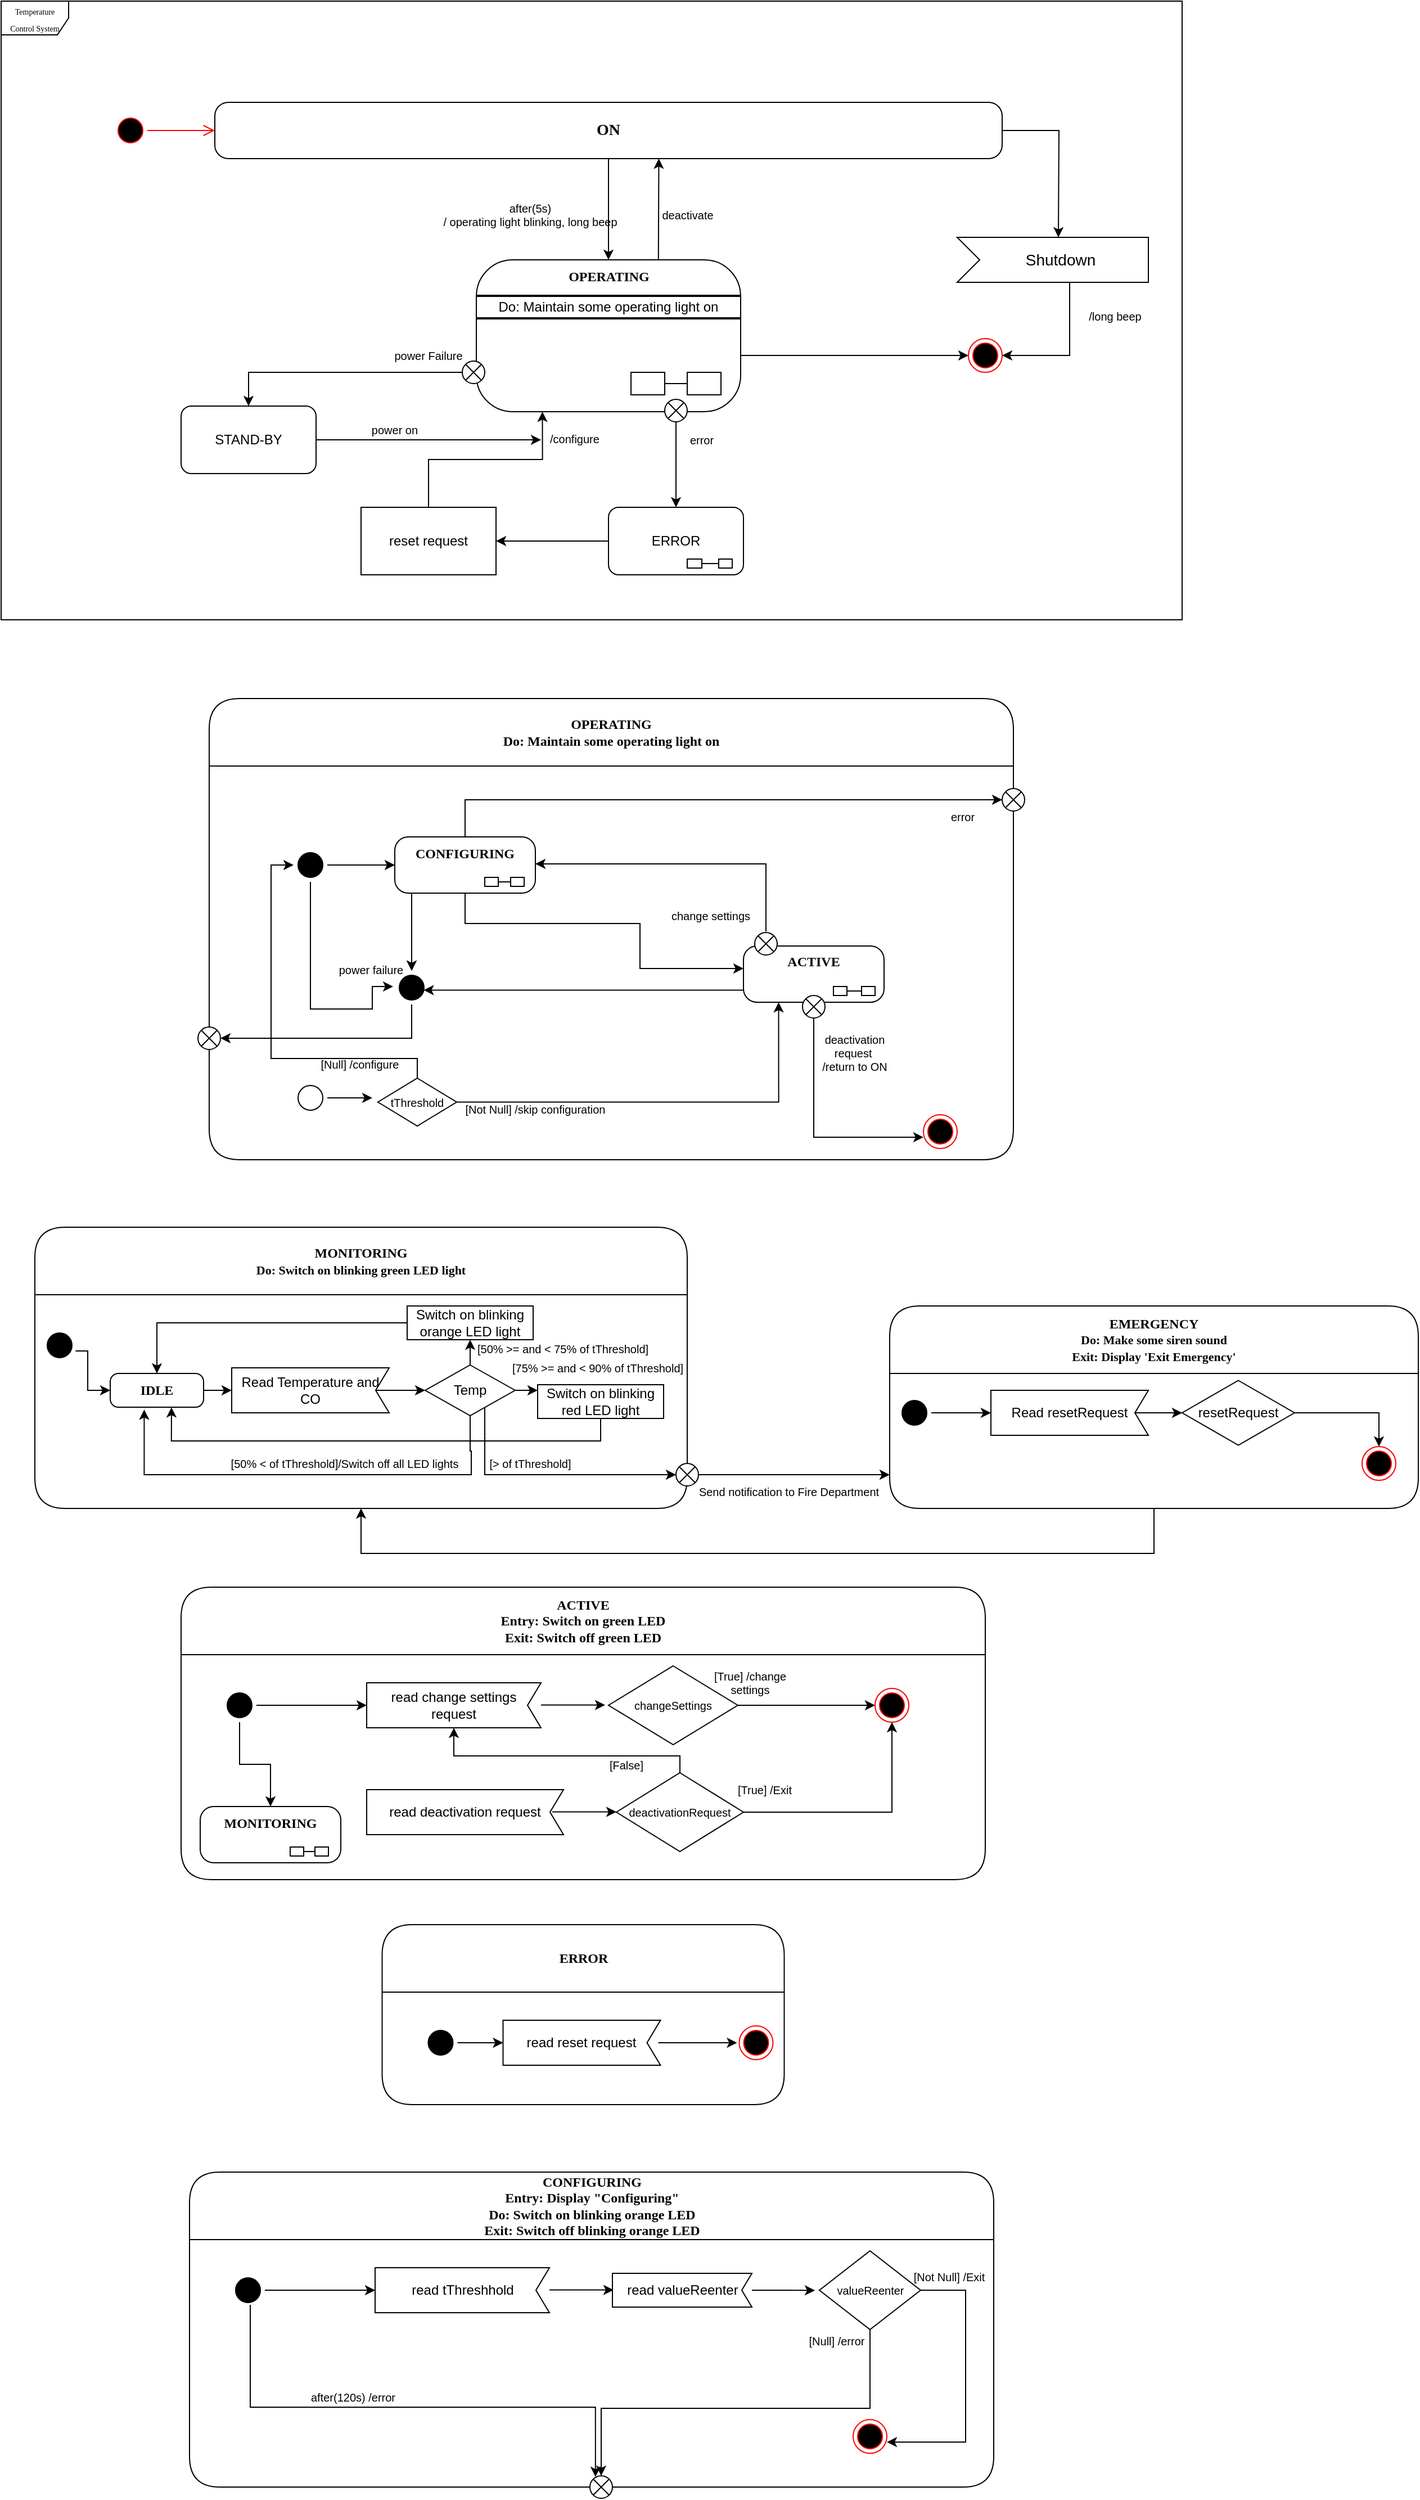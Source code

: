 <mxfile version="22.1.5" type="github">
  <diagram name="Page-1" id="58cdce13-f638-feb5-8d6f-7d28b1aa9fa0">
    <mxGraphModel dx="830" dy="447" grid="1" gridSize="10" guides="1" tooltips="1" connect="1" arrows="1" fold="1" page="1" pageScale="1" pageWidth="1100" pageHeight="850" background="none" math="0" shadow="0">
      <root>
        <mxCell id="0" />
        <mxCell id="1" parent="0" />
        <mxCell id="2a3bc250acf0617d-7" value="OPERATING&lt;br&gt;Do: Maintain some operating light on" style="swimlane;whiteSpace=wrap;html=1;rounded=1;shadow=0;comic=0;labelBackgroundColor=none;strokeWidth=1;fontFamily=Verdana;fontSize=12;align=center;startSize=60;movable=1;resizable=1;rotatable=1;deletable=1;editable=1;locked=0;connectable=1;" parent="1" vertex="1">
          <mxGeometry x="235" y="650" width="715" height="410" as="geometry" />
        </mxCell>
        <mxCell id="24f968d109e7d6b4-3" value="" style="ellipse;html=1;shape=endState;fillColor=#000000;strokeColor=#ff0000;rounded=1;shadow=0;comic=0;labelBackgroundColor=none;fontFamily=Verdana;fontSize=12;fontColor=#000000;align=center;" parent="2a3bc250acf0617d-7" vertex="1">
          <mxGeometry x="635" y="370" width="30" height="30" as="geometry" />
        </mxCell>
        <mxCell id="eEUmyQ6LWfkimTGJbPlA-133" style="edgeStyle=orthogonalEdgeStyle;rounded=0;orthogonalLoop=1;jettySize=auto;html=1;" parent="2a3bc250acf0617d-7" source="2a3bc250acf0617d-3" target="eEUmyQ6LWfkimTGJbPlA-125" edge="1">
          <mxGeometry relative="1" as="geometry" />
        </mxCell>
        <mxCell id="eEUmyQ6LWfkimTGJbPlA-137" style="edgeStyle=orthogonalEdgeStyle;rounded=0;orthogonalLoop=1;jettySize=auto;html=1;entryX=0.75;entryY=1;entryDx=0;entryDy=0;" parent="2a3bc250acf0617d-7" source="2a3bc250acf0617d-3" target="eEUmyQ6LWfkimTGJbPlA-121" edge="1">
          <mxGeometry relative="1" as="geometry">
            <Array as="points">
              <mxPoint x="90" y="276" />
              <mxPoint x="145" y="276" />
              <mxPoint x="145" y="256" />
            </Array>
          </mxGeometry>
        </mxCell>
        <mxCell id="2a3bc250acf0617d-3" value="" style="ellipse;html=1;shape=startState;fillColor=#000000;strokeColor=#000000;rounded=1;shadow=0;comic=0;labelBackgroundColor=none;fontFamily=Verdana;fontSize=12;fontColor=#000000;align=center;direction=south;" parent="2a3bc250acf0617d-7" vertex="1">
          <mxGeometry x="75" y="133" width="30" height="30" as="geometry" />
        </mxCell>
        <mxCell id="eEUmyQ6LWfkimTGJbPlA-141" style="edgeStyle=orthogonalEdgeStyle;rounded=0;orthogonalLoop=1;jettySize=auto;html=1;" parent="2a3bc250acf0617d-7" source="eEUmyQ6LWfkimTGJbPlA-82" edge="1">
          <mxGeometry relative="1" as="geometry">
            <mxPoint x="145" y="355" as="targetPoint" />
          </mxGeometry>
        </mxCell>
        <mxCell id="eEUmyQ6LWfkimTGJbPlA-82" value="" style="ellipse;html=1;shape=startState;fillColor=none;strokeColor=#000000;rounded=1;shadow=0;comic=0;labelBackgroundColor=none;fontFamily=Verdana;fontSize=12;fontColor=#000000;align=center;direction=south;" parent="2a3bc250acf0617d-7" vertex="1">
          <mxGeometry x="75" y="340" width="30" height="30" as="geometry" />
        </mxCell>
        <mxCell id="eEUmyQ6LWfkimTGJbPlA-132" style="edgeStyle=orthogonalEdgeStyle;rounded=0;orthogonalLoop=1;jettySize=auto;html=1;" parent="2a3bc250acf0617d-7" source="eEUmyQ6LWfkimTGJbPlA-83" target="eEUmyQ6LWfkimTGJbPlA-125" edge="1">
          <mxGeometry relative="1" as="geometry">
            <Array as="points">
              <mxPoint x="180" y="180" />
              <mxPoint x="180" y="180" />
            </Array>
          </mxGeometry>
        </mxCell>
        <mxCell id="eEUmyQ6LWfkimTGJbPlA-83" value="&lt;span style=&quot;font-size: 14px;&quot;&gt;&lt;b style=&quot;font-size: 12px;&quot;&gt;CONFIGURING&lt;/b&gt;&lt;/span&gt;" style="rounded=1;whiteSpace=wrap;html=1;arcSize=24;shadow=0;comic=0;labelBackgroundColor=none;fontFamily=Verdana;fontSize=12;align=center;verticalAlign=top;horizontal=1;points=[[0,0,0,0,0],[0,0.25,0,0,0],[0,0.5,0,0,0],[0,0.75,0,0,0],[0,1,0,0,0],[0.25,0,0,0,0],[0.25,1,0,0,0],[0.5,0,0,0,0],[0.5,1,0,0,0],[0.75,0,0,0,0],[0.75,1,0,0,0],[1,0,0,0,0],[1,0.25,0,0,0],[1,0.5,0,0,0],[1,0.75,0,0,0],[1,1,0,0,0]];" parent="2a3bc250acf0617d-7" vertex="1">
          <mxGeometry x="165" y="123" width="125" height="50" as="geometry" />
        </mxCell>
        <mxCell id="eEUmyQ6LWfkimTGJbPlA-86" style="edgeStyle=orthogonalEdgeStyle;rounded=0;orthogonalLoop=1;jettySize=auto;html=1;endArrow=none;endFill=0;" parent="2a3bc250acf0617d-7" source="eEUmyQ6LWfkimTGJbPlA-84" target="eEUmyQ6LWfkimTGJbPlA-85" edge="1">
          <mxGeometry relative="1" as="geometry" />
        </mxCell>
        <mxCell id="eEUmyQ6LWfkimTGJbPlA-84" value="" style="rounded=0;whiteSpace=wrap;html=1;" parent="2a3bc250acf0617d-7" vertex="1">
          <mxGeometry x="245" y="159" width="12" height="8" as="geometry" />
        </mxCell>
        <mxCell id="eEUmyQ6LWfkimTGJbPlA-85" value="" style="rounded=0;whiteSpace=wrap;html=1;" parent="2a3bc250acf0617d-7" vertex="1">
          <mxGeometry x="268" y="159" width="12" height="8" as="geometry" />
        </mxCell>
        <mxCell id="eEUmyQ6LWfkimTGJbPlA-92" value="error" style="text;html=1;strokeColor=none;fillColor=none;align=center;verticalAlign=middle;whiteSpace=wrap;rounded=0;fontSize=10;" parent="2a3bc250acf0617d-7" vertex="1">
          <mxGeometry x="635" y="90" width="70" height="30" as="geometry" />
        </mxCell>
        <mxCell id="eEUmyQ6LWfkimTGJbPlA-93" style="edgeStyle=orthogonalEdgeStyle;rounded=0;orthogonalLoop=1;jettySize=auto;html=1;entryX=0;entryY=0.5;entryDx=0;entryDy=0;entryPerimeter=0;" parent="2a3bc250acf0617d-7" source="2a3bc250acf0617d-3" target="eEUmyQ6LWfkimTGJbPlA-83" edge="1">
          <mxGeometry relative="1" as="geometry" />
        </mxCell>
        <mxCell id="eEUmyQ6LWfkimTGJbPlA-97" value="&lt;b&gt;ACTIVE&lt;/b&gt;" style="rounded=1;whiteSpace=wrap;html=1;arcSize=24;shadow=0;comic=0;labelBackgroundColor=none;fontFamily=Verdana;fontSize=12;align=center;verticalAlign=top;horizontal=1;points=[[0,0,0,0,0],[0,0.25,0,0,0],[0,0.5,0,0,0],[0,0.75,0,0,0],[0,1,0,0,0],[0.25,0,0,0,0],[0.25,1,0,0,0],[0.5,0,0,0,0],[0.5,1,0,0,0],[0.75,0,0,0,0],[0.75,1,0,0,0],[1,0,0,0,0],[1,0.25,0,0,0],[1,0.5,0,0,0],[1,0.75,0,0,0],[1,1,0,0,0]];" parent="2a3bc250acf0617d-7" vertex="1">
          <mxGeometry x="475" y="220" width="125" height="50" as="geometry" />
        </mxCell>
        <mxCell id="eEUmyQ6LWfkimTGJbPlA-102" style="edgeStyle=orthogonalEdgeStyle;rounded=0;orthogonalLoop=1;jettySize=auto;html=1;entryX=0;entryY=0.5;entryDx=0;entryDy=0;endArrow=none;endFill=0;" parent="2a3bc250acf0617d-7" source="eEUmyQ6LWfkimTGJbPlA-99" target="eEUmyQ6LWfkimTGJbPlA-100" edge="1">
          <mxGeometry relative="1" as="geometry" />
        </mxCell>
        <mxCell id="eEUmyQ6LWfkimTGJbPlA-99" value="" style="rounded=0;whiteSpace=wrap;html=1;" parent="2a3bc250acf0617d-7" vertex="1">
          <mxGeometry x="555" y="256" width="12" height="8" as="geometry" />
        </mxCell>
        <mxCell id="eEUmyQ6LWfkimTGJbPlA-100" value="" style="rounded=0;whiteSpace=wrap;html=1;" parent="2a3bc250acf0617d-7" vertex="1">
          <mxGeometry x="580" y="256" width="12" height="8" as="geometry" />
        </mxCell>
        <mxCell id="eEUmyQ6LWfkimTGJbPlA-107" value="" style="shape=sumEllipse;perimeter=ellipsePerimeter;html=1;backgroundOutline=1;" parent="2a3bc250acf0617d-7" vertex="1">
          <mxGeometry x="485" y="208" width="20" height="20" as="geometry" />
        </mxCell>
        <mxCell id="eEUmyQ6LWfkimTGJbPlA-111" style="edgeStyle=orthogonalEdgeStyle;rounded=0;orthogonalLoop=1;jettySize=auto;html=1;entryX=1;entryY=0.5;entryDx=0;entryDy=0;entryPerimeter=0;" parent="2a3bc250acf0617d-7" edge="1">
          <mxGeometry relative="1" as="geometry">
            <mxPoint x="495" y="207" as="sourcePoint" />
            <mxPoint x="290" y="147" as="targetPoint" />
            <Array as="points">
              <mxPoint x="495" y="147" />
            </Array>
          </mxGeometry>
        </mxCell>
        <mxCell id="eEUmyQ6LWfkimTGJbPlA-112" value="change settings" style="text;html=1;strokeColor=none;fillColor=none;align=center;verticalAlign=middle;whiteSpace=wrap;rounded=0;fontSize=10;" parent="2a3bc250acf0617d-7" vertex="1">
          <mxGeometry x="407" y="178" width="78" height="30" as="geometry" />
        </mxCell>
        <mxCell id="eEUmyQ6LWfkimTGJbPlA-113" value="" style="shape=sumEllipse;perimeter=ellipsePerimeter;html=1;backgroundOutline=1;" parent="2a3bc250acf0617d-7" vertex="1">
          <mxGeometry x="527.5" y="264" width="20" height="20" as="geometry" />
        </mxCell>
        <mxCell id="eEUmyQ6LWfkimTGJbPlA-116" style="edgeStyle=orthogonalEdgeStyle;rounded=0;orthogonalLoop=1;jettySize=auto;html=1;entryX=-0.001;entryY=0.667;entryDx=0;entryDy=0;entryPerimeter=0;" parent="2a3bc250acf0617d-7" source="eEUmyQ6LWfkimTGJbPlA-113" target="24f968d109e7d6b4-3" edge="1">
          <mxGeometry relative="1" as="geometry">
            <Array as="points">
              <mxPoint x="537" y="390" />
            </Array>
          </mxGeometry>
        </mxCell>
        <mxCell id="eEUmyQ6LWfkimTGJbPlA-117" value="deactivation request&amp;nbsp;&lt;br&gt;/return to ON" style="text;html=1;strokeColor=none;fillColor=none;align=center;verticalAlign=middle;whiteSpace=wrap;rounded=0;fontSize=10;" parent="2a3bc250acf0617d-7" vertex="1">
          <mxGeometry x="535" y="300" width="78" height="30" as="geometry" />
        </mxCell>
        <mxCell id="eEUmyQ6LWfkimTGJbPlA-87" value="" style="shape=sumEllipse;perimeter=ellipsePerimeter;html=1;backgroundOutline=1;" parent="2a3bc250acf0617d-7" vertex="1">
          <mxGeometry x="705" y="80" width="20" height="20" as="geometry" />
        </mxCell>
        <mxCell id="eEUmyQ6LWfkimTGJbPlA-105" style="edgeStyle=orthogonalEdgeStyle;rounded=0;orthogonalLoop=1;jettySize=auto;html=1;entryX=0;entryY=0.5;entryDx=0;entryDy=0;" parent="2a3bc250acf0617d-7" source="eEUmyQ6LWfkimTGJbPlA-83" target="eEUmyQ6LWfkimTGJbPlA-87" edge="1">
          <mxGeometry relative="1" as="geometry">
            <Array as="points">
              <mxPoint x="228" y="90" />
            </Array>
          </mxGeometry>
        </mxCell>
        <mxCell id="eEUmyQ6LWfkimTGJbPlA-121" value="power failure" style="text;html=1;strokeColor=none;fillColor=none;align=center;verticalAlign=middle;whiteSpace=wrap;rounded=0;fontSize=10;" parent="2a3bc250acf0617d-7" vertex="1">
          <mxGeometry x="105" y="226" width="78" height="30" as="geometry" />
        </mxCell>
        <mxCell id="eEUmyQ6LWfkimTGJbPlA-125" value="" style="ellipse;html=1;shape=startState;fillColor=#000000;strokeColor=#000000;rounded=1;shadow=0;comic=0;labelBackgroundColor=none;fontFamily=Verdana;fontSize=12;fontColor=#000000;align=center;direction=south;" parent="2a3bc250acf0617d-7" vertex="1">
          <mxGeometry x="165" y="242" width="30" height="30" as="geometry" />
        </mxCell>
        <mxCell id="eEUmyQ6LWfkimTGJbPlA-130" style="edgeStyle=orthogonalEdgeStyle;rounded=0;orthogonalLoop=1;jettySize=auto;html=1;entryX=0;entryY=0.4;entryDx=0;entryDy=0;entryPerimeter=0;" parent="2a3bc250acf0617d-7" source="eEUmyQ6LWfkimTGJbPlA-83" target="eEUmyQ6LWfkimTGJbPlA-97" edge="1">
          <mxGeometry relative="1" as="geometry">
            <Array as="points">
              <mxPoint x="228" y="200" />
              <mxPoint x="383" y="200" />
              <mxPoint x="383" y="240" />
            </Array>
          </mxGeometry>
        </mxCell>
        <mxCell id="eEUmyQ6LWfkimTGJbPlA-131" style="edgeStyle=orthogonalEdgeStyle;rounded=0;orthogonalLoop=1;jettySize=auto;html=1;entryX=0.574;entryY=0.144;entryDx=0;entryDy=0;entryPerimeter=0;" parent="2a3bc250acf0617d-7" source="eEUmyQ6LWfkimTGJbPlA-97" target="eEUmyQ6LWfkimTGJbPlA-125" edge="1">
          <mxGeometry relative="1" as="geometry">
            <Array as="points">
              <mxPoint x="221" y="260" />
            </Array>
          </mxGeometry>
        </mxCell>
        <mxCell id="eEUmyQ6LWfkimTGJbPlA-142" style="edgeStyle=orthogonalEdgeStyle;rounded=0;orthogonalLoop=1;jettySize=auto;html=1;entryX=0.5;entryY=1;entryDx=0;entryDy=0;" parent="2a3bc250acf0617d-7" source="eEUmyQ6LWfkimTGJbPlA-139" target="2a3bc250acf0617d-3" edge="1">
          <mxGeometry relative="1" as="geometry">
            <Array as="points">
              <mxPoint x="185" y="320" />
              <mxPoint x="55" y="320" />
              <mxPoint x="55" y="148" />
            </Array>
          </mxGeometry>
        </mxCell>
        <mxCell id="eEUmyQ6LWfkimTGJbPlA-139" value="tThreshold" style="rhombus;whiteSpace=wrap;html=1;fontSize=10;" parent="2a3bc250acf0617d-7" vertex="1">
          <mxGeometry x="150" y="337.5" width="70" height="42.5" as="geometry" />
        </mxCell>
        <mxCell id="eEUmyQ6LWfkimTGJbPlA-143" value="[Null] /configure" style="text;html=1;strokeColor=none;fillColor=none;align=center;verticalAlign=middle;whiteSpace=wrap;rounded=0;fontSize=10;" parent="2a3bc250acf0617d-7" vertex="1">
          <mxGeometry x="95" y="310" width="78" height="30" as="geometry" />
        </mxCell>
        <mxCell id="eEUmyQ6LWfkimTGJbPlA-144" value="[Not Null] /skip configuration" style="text;html=1;strokeColor=none;fillColor=none;align=center;verticalAlign=middle;whiteSpace=wrap;rounded=0;fontSize=10;" parent="2a3bc250acf0617d-7" vertex="1">
          <mxGeometry x="220" y="350" width="140" height="30" as="geometry" />
        </mxCell>
        <mxCell id="eEUmyQ6LWfkimTGJbPlA-145" style="edgeStyle=orthogonalEdgeStyle;rounded=0;orthogonalLoop=1;jettySize=auto;html=1;entryX=0.25;entryY=1;entryDx=0;entryDy=0;entryPerimeter=0;" parent="2a3bc250acf0617d-7" source="eEUmyQ6LWfkimTGJbPlA-139" target="eEUmyQ6LWfkimTGJbPlA-97" edge="1">
          <mxGeometry relative="1" as="geometry" />
        </mxCell>
        <mxCell id="2a3bc250acf0617d-8" value="&lt;font style=&quot;font-size: 7px;&quot;&gt;Temperature Control System&lt;/font&gt;" style="shape=umlFrame;whiteSpace=wrap;html=1;rounded=1;shadow=0;comic=0;labelBackgroundColor=none;strokeWidth=1;fontFamily=Verdana;fontSize=12;align=center;movable=0;resizable=0;rotatable=0;deletable=0;editable=0;locked=1;connectable=0;" parent="1" vertex="1">
          <mxGeometry x="50" y="30" width="1050" height="550" as="geometry" />
        </mxCell>
        <mxCell id="382b91b5511bd0f7-1" value="" style="ellipse;html=1;shape=startState;fillColor=#000000;strokeColor=#ff0000;rounded=1;shadow=0;comic=0;labelBackgroundColor=none;fontFamily=Verdana;fontSize=12;fontColor=#000000;align=center;direction=south;" parent="1" vertex="1">
          <mxGeometry x="150" y="130" width="30" height="30" as="geometry" />
        </mxCell>
        <mxCell id="VR2rc1K4qVtfYDRYd_YB-3" style="edgeStyle=orthogonalEdgeStyle;rounded=0;orthogonalLoop=1;jettySize=auto;html=1;" parent="1" source="382b91b5511bd0f7-6" target="VR2rc1K4qVtfYDRYd_YB-1" edge="1">
          <mxGeometry relative="1" as="geometry" />
        </mxCell>
        <mxCell id="VR2rc1K4qVtfYDRYd_YB-30" style="edgeStyle=orthogonalEdgeStyle;rounded=0;orthogonalLoop=1;jettySize=auto;html=1;" parent="1" source="382b91b5511bd0f7-6" edge="1">
          <mxGeometry relative="1" as="geometry">
            <mxPoint x="990" y="240.0" as="targetPoint" />
          </mxGeometry>
        </mxCell>
        <mxCell id="382b91b5511bd0f7-6" value="&lt;font style=&quot;font-size: 14px;&quot;&gt;&lt;b&gt;ON&lt;/b&gt;&lt;/font&gt;" style="rounded=1;whiteSpace=wrap;html=1;arcSize=24;shadow=0;comic=0;labelBackgroundColor=none;fontFamily=Verdana;fontSize=12;align=center;" parent="1" vertex="1">
          <mxGeometry x="240" y="120" width="700" height="50" as="geometry" />
        </mxCell>
        <mxCell id="2a3bc250acf0617d-9" style="edgeStyle=orthogonalEdgeStyle;html=1;labelBackgroundColor=none;endArrow=open;endSize=8;strokeColor=#ff0000;fontFamily=Verdana;fontSize=12;align=left;" parent="1" source="382b91b5511bd0f7-1" target="382b91b5511bd0f7-6" edge="1">
          <mxGeometry relative="1" as="geometry" />
        </mxCell>
        <mxCell id="VR2rc1K4qVtfYDRYd_YB-27" style="edgeStyle=orthogonalEdgeStyle;rounded=0;orthogonalLoop=1;jettySize=auto;html=1;exitX=0.689;exitY=0.011;exitDx=0;exitDy=0;exitPerimeter=0;" parent="1" source="VR2rc1K4qVtfYDRYd_YB-1" edge="1">
          <mxGeometry relative="1" as="geometry">
            <mxPoint x="634.74" y="170.0" as="targetPoint" />
            <mxPoint x="637" y="256.49" as="sourcePoint" />
            <Array as="points">
              <mxPoint x="634" y="257" />
            </Array>
          </mxGeometry>
        </mxCell>
        <mxCell id="VR2rc1K4qVtfYDRYd_YB-32" style="edgeStyle=orthogonalEdgeStyle;rounded=0;orthogonalLoop=1;jettySize=auto;html=1;" parent="1" source="VR2rc1K4qVtfYDRYd_YB-1" target="VR2rc1K4qVtfYDRYd_YB-31" edge="1">
          <mxGeometry relative="1" as="geometry">
            <Array as="points">
              <mxPoint x="770" y="345" />
              <mxPoint x="770" y="345" />
            </Array>
          </mxGeometry>
        </mxCell>
        <mxCell id="VR2rc1K4qVtfYDRYd_YB-1" value="&lt;span style=&quot;font-size: 14px;&quot;&gt;&lt;b style=&quot;font-size: 12px;&quot;&gt;OPERATING&lt;/b&gt;&lt;/span&gt;" style="rounded=1;whiteSpace=wrap;html=1;arcSize=24;shadow=0;comic=0;labelBackgroundColor=none;fontFamily=Verdana;fontSize=12;align=center;verticalAlign=top;horizontal=1;points=[[0,0,0,0,0],[0,0.25,0,0,0],[0,0.5,0,0,0],[0,0.75,0,0,0],[0,1,0,0,0],[0.25,0,0,0,0],[0.25,1,0,0,0],[0.5,0,0,0,0],[0.5,1,0,0,0],[0.75,0,0,0,0],[0.75,1,0,0,0],[1,0,0,0,0],[1,0.25,0,0,0],[1,0.5,0,0,0],[1,0.75,0,0,0],[1,1,0,0,0]];" parent="1" vertex="1">
          <mxGeometry x="472.5" y="260" width="235" height="135" as="geometry" />
        </mxCell>
        <mxCell id="VR2rc1K4qVtfYDRYd_YB-6" style="edgeStyle=orthogonalEdgeStyle;rounded=0;orthogonalLoop=1;jettySize=auto;html=1;endArrow=none;endFill=0;" parent="1" source="VR2rc1K4qVtfYDRYd_YB-4" target="VR2rc1K4qVtfYDRYd_YB-5" edge="1">
          <mxGeometry relative="1" as="geometry" />
        </mxCell>
        <mxCell id="VR2rc1K4qVtfYDRYd_YB-4" value="" style="rounded=0;whiteSpace=wrap;html=1;" parent="1" vertex="1">
          <mxGeometry x="610" y="360" width="30" height="20" as="geometry" />
        </mxCell>
        <mxCell id="VR2rc1K4qVtfYDRYd_YB-5" value="" style="rounded=0;whiteSpace=wrap;html=1;" parent="1" vertex="1">
          <mxGeometry x="660" y="360" width="30" height="20" as="geometry" />
        </mxCell>
        <mxCell id="VR2rc1K4qVtfYDRYd_YB-23" value="after(5s)&lt;br style=&quot;font-size: 10px;&quot;&gt;/ operating light blinking, long beep" style="text;strokeColor=none;fillColor=none;html=1;fontSize=10;fontStyle=0;verticalAlign=middle;align=center;" parent="1" vertex="1">
          <mxGeometry x="470" y="200" width="100" height="40" as="geometry" />
        </mxCell>
        <mxCell id="VR2rc1K4qVtfYDRYd_YB-28" value="deactivate" style="text;strokeColor=none;fillColor=none;html=1;fontSize=10;fontStyle=0;verticalAlign=middle;align=center;" parent="1" vertex="1">
          <mxGeometry x="610" y="200" width="100" height="40" as="geometry" />
        </mxCell>
        <mxCell id="VR2rc1K4qVtfYDRYd_YB-29" value="Shutdown" style="html=1;shape=mxgraph.infographic.ribbonSimple;notch1=20;notch2=0;align=center;verticalAlign=middle;fontSize=14;fontStyle=0;fillColor=#FFFFFF;flipH=0;spacingRight=0;spacingLeft=14;whiteSpace=wrap;" parent="1" vertex="1">
          <mxGeometry x="900" y="240" width="170" height="40" as="geometry" />
        </mxCell>
        <mxCell id="VR2rc1K4qVtfYDRYd_YB-34" style="edgeStyle=orthogonalEdgeStyle;rounded=0;orthogonalLoop=1;jettySize=auto;html=1;" parent="1" target="VR2rc1K4qVtfYDRYd_YB-31" edge="1">
          <mxGeometry relative="1" as="geometry">
            <mxPoint x="1000" y="280" as="sourcePoint" />
            <Array as="points">
              <mxPoint x="1000" y="345" />
            </Array>
          </mxGeometry>
        </mxCell>
        <mxCell id="VR2rc1K4qVtfYDRYd_YB-31" value="" style="ellipse;html=1;shape=endState;fillColor=#000000;strokeColor=#ff0000;rounded=1;shadow=0;comic=0;labelBackgroundColor=none;fontFamily=Verdana;fontSize=12;fontColor=#000000;align=center;" parent="1" vertex="1">
          <mxGeometry x="910" y="330" width="30" height="30" as="geometry" />
        </mxCell>
        <mxCell id="VR2rc1K4qVtfYDRYd_YB-35" value="/long beep" style="text;strokeColor=none;fillColor=none;html=1;fontSize=10;fontStyle=0;verticalAlign=middle;align=center;" parent="1" vertex="1">
          <mxGeometry x="990" y="290" width="100" height="40" as="geometry" />
        </mxCell>
        <mxCell id="y5DKiDd3DmNpI3LNr2l2-5" style="edgeStyle=orthogonalEdgeStyle;rounded=0;orthogonalLoop=1;jettySize=auto;html=1;entryX=0.5;entryY=0;entryDx=0;entryDy=0;" parent="1" source="y5DKiDd3DmNpI3LNr2l2-1" target="y5DKiDd3DmNpI3LNr2l2-2" edge="1">
          <mxGeometry relative="1" as="geometry">
            <mxPoint x="330" y="410" as="targetPoint" />
          </mxGeometry>
        </mxCell>
        <mxCell id="y5DKiDd3DmNpI3LNr2l2-1" value="" style="shape=sumEllipse;perimeter=ellipsePerimeter;html=1;backgroundOutline=1;" parent="1" vertex="1">
          <mxGeometry x="460" y="350" width="20" height="20" as="geometry" />
        </mxCell>
        <mxCell id="eEUmyQ6LWfkimTGJbPlA-2" style="edgeStyle=orthogonalEdgeStyle;rounded=0;orthogonalLoop=1;jettySize=auto;html=1;" parent="1" source="y5DKiDd3DmNpI3LNr2l2-2" edge="1">
          <mxGeometry relative="1" as="geometry">
            <mxPoint x="530" y="420" as="targetPoint" />
          </mxGeometry>
        </mxCell>
        <mxCell id="y5DKiDd3DmNpI3LNr2l2-2" value="STAND-BY" style="rounded=1;whiteSpace=wrap;html=1;" parent="1" vertex="1">
          <mxGeometry x="210" y="390" width="120" height="60" as="geometry" />
        </mxCell>
        <mxCell id="y5DKiDd3DmNpI3LNr2l2-10" value="" style="line;strokeWidth=2;html=1;" parent="1" vertex="1">
          <mxGeometry x="473" y="287" width="235" height="10" as="geometry" />
        </mxCell>
        <mxCell id="y5DKiDd3DmNpI3LNr2l2-12" value="" style="line;strokeWidth=2;html=1;" parent="1" vertex="1">
          <mxGeometry x="473" y="307" width="235" height="10" as="geometry" />
        </mxCell>
        <mxCell id="y5DKiDd3DmNpI3LNr2l2-14" value="Do: Maintain some operating light on" style="text;html=1;strokeColor=none;fillColor=none;align=center;verticalAlign=middle;whiteSpace=wrap;rounded=0;" parent="1" vertex="1">
          <mxGeometry x="490" y="287" width="200" height="30" as="geometry" />
        </mxCell>
        <mxCell id="y5DKiDd3DmNpI3LNr2l2-25" style="edgeStyle=orthogonalEdgeStyle;rounded=0;orthogonalLoop=1;jettySize=auto;html=1;" parent="1" source="y5DKiDd3DmNpI3LNr2l2-15" target="y5DKiDd3DmNpI3LNr2l2-16" edge="1">
          <mxGeometry relative="1" as="geometry" />
        </mxCell>
        <mxCell id="y5DKiDd3DmNpI3LNr2l2-15" value="" style="shape=sumEllipse;perimeter=ellipsePerimeter;html=1;backgroundOutline=1;" parent="1" vertex="1">
          <mxGeometry x="640" y="384" width="20" height="20" as="geometry" />
        </mxCell>
        <mxCell id="y5DKiDd3DmNpI3LNr2l2-29" value="" style="edgeStyle=orthogonalEdgeStyle;rounded=0;orthogonalLoop=1;jettySize=auto;html=1;" parent="1" source="y5DKiDd3DmNpI3LNr2l2-16" target="y5DKiDd3DmNpI3LNr2l2-28" edge="1">
          <mxGeometry relative="1" as="geometry" />
        </mxCell>
        <mxCell id="y5DKiDd3DmNpI3LNr2l2-16" value="ERROR" style="rounded=1;whiteSpace=wrap;html=1;" parent="1" vertex="1">
          <mxGeometry x="590" y="480" width="120" height="60" as="geometry" />
        </mxCell>
        <mxCell id="y5DKiDd3DmNpI3LNr2l2-23" style="edgeStyle=orthogonalEdgeStyle;rounded=0;orthogonalLoop=1;jettySize=auto;html=1;entryX=0;entryY=0.5;entryDx=0;entryDy=0;endArrow=none;endFill=0;" parent="1" source="y5DKiDd3DmNpI3LNr2l2-21" target="y5DKiDd3DmNpI3LNr2l2-22" edge="1">
          <mxGeometry relative="1" as="geometry" />
        </mxCell>
        <mxCell id="y5DKiDd3DmNpI3LNr2l2-21" value="" style="rounded=0;whiteSpace=wrap;html=1;" parent="1" vertex="1">
          <mxGeometry x="660" y="526" width="13" height="8" as="geometry" />
        </mxCell>
        <mxCell id="y5DKiDd3DmNpI3LNr2l2-22" value="" style="rounded=0;whiteSpace=wrap;html=1;" parent="1" vertex="1">
          <mxGeometry x="688" y="526" width="12" height="8" as="geometry" />
        </mxCell>
        <mxCell id="y5DKiDd3DmNpI3LNr2l2-28" value="reset request" style="rounded=0;whiteSpace=wrap;html=1;" parent="1" vertex="1">
          <mxGeometry x="370" y="480" width="120" height="60" as="geometry" />
        </mxCell>
        <mxCell id="y5DKiDd3DmNpI3LNr2l2-30" style="edgeStyle=orthogonalEdgeStyle;rounded=0;orthogonalLoop=1;jettySize=auto;html=1;entryX=0.25;entryY=1;entryDx=0;entryDy=0;entryPerimeter=0;" parent="1" source="y5DKiDd3DmNpI3LNr2l2-28" target="VR2rc1K4qVtfYDRYd_YB-1" edge="1">
          <mxGeometry relative="1" as="geometry" />
        </mxCell>
        <mxCell id="y5DKiDd3DmNpI3LNr2l2-32" value="/configure" style="text;html=1;strokeColor=none;fillColor=none;align=center;verticalAlign=middle;whiteSpace=wrap;rounded=0;fontSize=10;" parent="1" vertex="1">
          <mxGeometry x="530" y="404" width="60" height="30" as="geometry" />
        </mxCell>
        <mxCell id="y5DKiDd3DmNpI3LNr2l2-33" value="power Failure" style="text;html=1;strokeColor=none;fillColor=none;align=center;verticalAlign=middle;whiteSpace=wrap;rounded=0;fontSize=10;" parent="1" vertex="1">
          <mxGeometry x="395" y="330" width="70" height="30" as="geometry" />
        </mxCell>
        <mxCell id="y5DKiDd3DmNpI3LNr2l2-34" value="error" style="text;html=1;strokeColor=none;fillColor=none;align=center;verticalAlign=middle;whiteSpace=wrap;rounded=0;fontSize=10;" parent="1" vertex="1">
          <mxGeometry x="637.5" y="405" width="70" height="30" as="geometry" />
        </mxCell>
        <mxCell id="eEUmyQ6LWfkimTGJbPlA-3" value="power on" style="text;html=1;strokeColor=none;fillColor=none;align=center;verticalAlign=middle;whiteSpace=wrap;rounded=0;fontSize=10;" parent="1" vertex="1">
          <mxGeometry x="370" y="396" width="60" height="30" as="geometry" />
        </mxCell>
        <mxCell id="eEUmyQ6LWfkimTGJbPlA-118" value="" style="shape=sumEllipse;perimeter=ellipsePerimeter;html=1;backgroundOutline=1;" parent="1" vertex="1">
          <mxGeometry x="225" y="942" width="20" height="20" as="geometry" />
        </mxCell>
        <mxCell id="eEUmyQ6LWfkimTGJbPlA-138" style="edgeStyle=orthogonalEdgeStyle;rounded=0;orthogonalLoop=1;jettySize=auto;html=1;entryX=1;entryY=0.5;entryDx=0;entryDy=0;" parent="1" edge="1">
          <mxGeometry relative="1" as="geometry">
            <mxPoint x="415" y="922" as="sourcePoint" />
            <mxPoint x="245" y="952" as="targetPoint" />
            <Array as="points">
              <mxPoint x="415" y="952" />
            </Array>
          </mxGeometry>
        </mxCell>
        <mxCell id="r_I8Kk-TSU1uzwz-ybgN-36" value="ACTIVE&lt;br&gt;Entry: Switch on green LED&lt;br&gt;Exit: Switch off green LED" style="swimlane;whiteSpace=wrap;html=1;rounded=1;shadow=0;comic=0;labelBackgroundColor=none;strokeWidth=1;fontFamily=Verdana;fontSize=12;align=center;startSize=60;movable=1;resizable=1;rotatable=1;deletable=1;editable=1;locked=0;connectable=1;" parent="1" vertex="1">
          <mxGeometry x="210" y="1440" width="715" height="260" as="geometry">
            <mxRectangle x="193" y="1630" width="220" height="60" as="alternateBounds" />
          </mxGeometry>
        </mxCell>
        <mxCell id="r_I8Kk-TSU1uzwz-ybgN-37" value="" style="ellipse;html=1;shape=startState;fillColor=#000000;strokeColor=#000000;rounded=1;shadow=0;comic=0;labelBackgroundColor=none;fontFamily=Verdana;fontSize=12;fontColor=#000000;align=center;direction=south;" parent="r_I8Kk-TSU1uzwz-ybgN-36" vertex="1">
          <mxGeometry x="37" y="90" width="30" height="30" as="geometry" />
        </mxCell>
        <mxCell id="r_I8Kk-TSU1uzwz-ybgN-39" style="edgeStyle=orthogonalEdgeStyle;rounded=0;orthogonalLoop=1;jettySize=auto;html=1;entryX=0;entryY=0.5;entryDx=0;entryDy=0;entryPerimeter=0;" parent="r_I8Kk-TSU1uzwz-ybgN-36" source="r_I8Kk-TSU1uzwz-ybgN-37" edge="1">
          <mxGeometry relative="1" as="geometry">
            <Array as="points">
              <mxPoint x="165" y="105" />
            </Array>
            <mxPoint x="165" y="105" as="targetPoint" />
          </mxGeometry>
        </mxCell>
        <mxCell id="r_I8Kk-TSU1uzwz-ybgN-51" style="edgeStyle=orthogonalEdgeStyle;rounded=0;orthogonalLoop=1;jettySize=auto;html=1;entryX=0;entryY=0.5;entryDx=0;entryDy=0;" parent="r_I8Kk-TSU1uzwz-ybgN-36" edge="1">
          <mxGeometry relative="1" as="geometry">
            <mxPoint x="320" y="104.76" as="sourcePoint" />
            <mxPoint x="377" y="104.76" as="targetPoint" />
          </mxGeometry>
        </mxCell>
        <mxCell id="r_I8Kk-TSU1uzwz-ybgN-41" value="read change settings request" style="shape=mxgraph.sysml.accEvent;flipH=1;whiteSpace=wrap;align=center;html=1;" parent="r_I8Kk-TSU1uzwz-ybgN-36" vertex="1">
          <mxGeometry x="165" y="85" width="155" height="40" as="geometry" />
        </mxCell>
        <mxCell id="r_I8Kk-TSU1uzwz-ybgN-44" value="&lt;span style=&quot;font-size: 14px;&quot;&gt;&lt;b style=&quot;font-size: 12px;&quot;&gt;MONITORING&lt;/b&gt;&lt;/span&gt;" style="rounded=1;whiteSpace=wrap;html=1;arcSize=24;shadow=0;comic=0;labelBackgroundColor=none;fontFamily=Verdana;fontSize=12;align=center;verticalAlign=top;horizontal=1;points=[[0,0,0,0,0],[0,0.25,0,0,0],[0,0.5,0,0,0],[0,0.75,0,0,0],[0,1,0,0,0],[0.25,0,0,0,0],[0.25,1,0,0,0],[0.5,0,0,0,0],[0.5,1,0,0,0],[0.75,0,0,0,0],[0.75,1,0,0,0],[1,0,0,0,0],[1,0.25,0,0,0],[1,0.5,0,0,0],[1,0.75,0,0,0],[1,1,0,0,0]];" parent="r_I8Kk-TSU1uzwz-ybgN-36" vertex="1">
          <mxGeometry x="17" y="195" width="125" height="50" as="geometry" />
        </mxCell>
        <mxCell id="r_I8Kk-TSU1uzwz-ybgN-45" style="edgeStyle=orthogonalEdgeStyle;rounded=0;orthogonalLoop=1;jettySize=auto;html=1;entryX=0.5;entryY=0;entryDx=0;entryDy=0;entryPerimeter=0;" parent="r_I8Kk-TSU1uzwz-ybgN-36" source="r_I8Kk-TSU1uzwz-ybgN-37" target="r_I8Kk-TSU1uzwz-ybgN-44" edge="1">
          <mxGeometry relative="1" as="geometry" />
        </mxCell>
        <mxCell id="r_I8Kk-TSU1uzwz-ybgN-49" style="edgeStyle=orthogonalEdgeStyle;rounded=0;orthogonalLoop=1;jettySize=auto;html=1;entryX=0;entryY=0.5;entryDx=0;entryDy=0;endArrow=none;endFill=0;" parent="r_I8Kk-TSU1uzwz-ybgN-36" source="r_I8Kk-TSU1uzwz-ybgN-46" target="r_I8Kk-TSU1uzwz-ybgN-48" edge="1">
          <mxGeometry relative="1" as="geometry" />
        </mxCell>
        <mxCell id="r_I8Kk-TSU1uzwz-ybgN-46" value="" style="rounded=0;whiteSpace=wrap;html=1;" parent="r_I8Kk-TSU1uzwz-ybgN-36" vertex="1">
          <mxGeometry x="97" y="231" width="12" height="8" as="geometry" />
        </mxCell>
        <mxCell id="r_I8Kk-TSU1uzwz-ybgN-48" value="" style="rounded=0;whiteSpace=wrap;html=1;" parent="r_I8Kk-TSU1uzwz-ybgN-36" vertex="1">
          <mxGeometry x="119" y="231" width="12" height="8" as="geometry" />
        </mxCell>
        <mxCell id="r_I8Kk-TSU1uzwz-ybgN-53" style="edgeStyle=orthogonalEdgeStyle;rounded=0;orthogonalLoop=1;jettySize=auto;html=1;entryX=0;entryY=0.5;entryDx=0;entryDy=0;" parent="r_I8Kk-TSU1uzwz-ybgN-36" source="r_I8Kk-TSU1uzwz-ybgN-50" target="r_I8Kk-TSU1uzwz-ybgN-52" edge="1">
          <mxGeometry relative="1" as="geometry" />
        </mxCell>
        <mxCell id="r_I8Kk-TSU1uzwz-ybgN-50" value="changeSettings" style="rhombus;whiteSpace=wrap;html=1;fontSize=10;" parent="r_I8Kk-TSU1uzwz-ybgN-36" vertex="1">
          <mxGeometry x="380" y="70" width="115" height="70" as="geometry" />
        </mxCell>
        <mxCell id="r_I8Kk-TSU1uzwz-ybgN-52" value="" style="ellipse;html=1;shape=endState;fillColor=#000000;strokeColor=#ff0000;rounded=1;shadow=0;comic=0;labelBackgroundColor=none;fontFamily=Verdana;fontSize=12;fontColor=#000000;align=center;" parent="r_I8Kk-TSU1uzwz-ybgN-36" vertex="1">
          <mxGeometry x="617" y="90" width="30" height="30" as="geometry" />
        </mxCell>
        <mxCell id="r_I8Kk-TSU1uzwz-ybgN-54" value="[True] /change settings" style="text;html=1;strokeColor=none;fillColor=none;align=center;verticalAlign=middle;whiteSpace=wrap;rounded=0;fontSize=10;" parent="r_I8Kk-TSU1uzwz-ybgN-36" vertex="1">
          <mxGeometry x="467" y="70" width="78" height="30" as="geometry" />
        </mxCell>
        <mxCell id="r_I8Kk-TSU1uzwz-ybgN-59" style="edgeStyle=orthogonalEdgeStyle;rounded=0;orthogonalLoop=1;jettySize=auto;html=1;entryX=0;entryY=0.5;entryDx=0;entryDy=0;" parent="r_I8Kk-TSU1uzwz-ybgN-36" edge="1">
          <mxGeometry relative="1" as="geometry">
            <mxPoint x="330" y="199.76" as="sourcePoint" />
            <mxPoint x="387" y="199.76" as="targetPoint" />
          </mxGeometry>
        </mxCell>
        <mxCell id="r_I8Kk-TSU1uzwz-ybgN-55" value="read deactivation request" style="shape=mxgraph.sysml.accEvent;flipH=1;whiteSpace=wrap;align=center;html=1;" parent="r_I8Kk-TSU1uzwz-ybgN-36" vertex="1">
          <mxGeometry x="165" y="180" width="175" height="40" as="geometry" />
        </mxCell>
        <mxCell id="r_I8Kk-TSU1uzwz-ybgN-57" style="edgeStyle=orthogonalEdgeStyle;rounded=0;orthogonalLoop=1;jettySize=auto;html=1;entryX=0.5;entryY=1;entryDx=0;entryDy=0;" parent="r_I8Kk-TSU1uzwz-ybgN-36" source="r_I8Kk-TSU1uzwz-ybgN-56" target="r_I8Kk-TSU1uzwz-ybgN-52" edge="1">
          <mxGeometry relative="1" as="geometry" />
        </mxCell>
        <mxCell id="r_I8Kk-TSU1uzwz-ybgN-56" value="deactivationRequest" style="rhombus;whiteSpace=wrap;html=1;fontSize=10;" parent="r_I8Kk-TSU1uzwz-ybgN-36" vertex="1">
          <mxGeometry x="387" y="165" width="113" height="70" as="geometry" />
        </mxCell>
        <mxCell id="r_I8Kk-TSU1uzwz-ybgN-58" value="[True] /Exit" style="text;html=1;strokeColor=none;fillColor=none;align=center;verticalAlign=middle;whiteSpace=wrap;rounded=0;fontSize=10;" parent="r_I8Kk-TSU1uzwz-ybgN-36" vertex="1">
          <mxGeometry x="480" y="165" width="78" height="30" as="geometry" />
        </mxCell>
        <mxCell id="r_I8Kk-TSU1uzwz-ybgN-61" style="edgeStyle=orthogonalEdgeStyle;rounded=0;orthogonalLoop=1;jettySize=auto;html=1;entryX=0.5;entryY=1;entryDx=0;entryDy=0;entryPerimeter=0;" parent="r_I8Kk-TSU1uzwz-ybgN-36" source="r_I8Kk-TSU1uzwz-ybgN-56" target="r_I8Kk-TSU1uzwz-ybgN-41" edge="1">
          <mxGeometry relative="1" as="geometry">
            <Array as="points">
              <mxPoint x="443" y="150" />
              <mxPoint x="243" y="150" />
            </Array>
          </mxGeometry>
        </mxCell>
        <mxCell id="r_I8Kk-TSU1uzwz-ybgN-63" value="[False]" style="text;html=1;strokeColor=none;fillColor=none;align=center;verticalAlign=middle;whiteSpace=wrap;rounded=0;fontSize=10;" parent="r_I8Kk-TSU1uzwz-ybgN-36" vertex="1">
          <mxGeometry x="357" y="143" width="78" height="30" as="geometry" />
        </mxCell>
        <mxCell id="r_I8Kk-TSU1uzwz-ybgN-85" value="MONITORING&lt;br&gt;&lt;font style=&quot;font-size: 11px;&quot;&gt;Do: Switch on blinking green LED light&lt;/font&gt;" style="swimlane;whiteSpace=wrap;html=1;rounded=1;shadow=0;comic=0;labelBackgroundColor=none;strokeWidth=1;fontFamily=Verdana;fontSize=12;align=center;startSize=60;movable=1;resizable=1;rotatable=1;deletable=1;editable=1;locked=0;connectable=1;" parent="1" vertex="1">
          <mxGeometry x="80" y="1120" width="580" height="250" as="geometry" />
        </mxCell>
        <mxCell id="r_I8Kk-TSU1uzwz-ybgN-86" value="" style="ellipse;html=1;shape=startState;fillColor=#000000;strokeColor=#000000;rounded=1;shadow=0;comic=0;labelBackgroundColor=none;fontFamily=Verdana;fontSize=12;fontColor=#000000;align=center;direction=south;" parent="r_I8Kk-TSU1uzwz-ybgN-85" vertex="1">
          <mxGeometry x="7" y="90" width="30" height="30" as="geometry" />
        </mxCell>
        <mxCell id="r_I8Kk-TSU1uzwz-ybgN-87" value="&lt;span style=&quot;font-size: 14px;&quot;&gt;&lt;b style=&quot;font-size: 12px;&quot;&gt;IDLE&lt;/b&gt;&lt;/span&gt;" style="rounded=1;whiteSpace=wrap;html=1;arcSize=24;shadow=0;comic=0;labelBackgroundColor=none;fontFamily=Verdana;fontSize=12;align=center;verticalAlign=top;horizontal=1;points=[[0,0,0,0,0],[0,0.25,0,0,0],[0,0.5,0,0,0],[0,0.75,0,0,0],[0,1,0,0,0],[0.25,0,0,0,0],[0.25,1,0,0,0],[0.5,0,0,0,0],[0.5,1,0,0,0],[0.75,0,0,0,0],[0.75,1,0,0,0],[1,0,0,0,0],[1,0.25,0,0,0],[1,0.5,0,0,0],[1,0.75,0,0,0],[1,1,0,0,0]];" parent="r_I8Kk-TSU1uzwz-ybgN-85" vertex="1">
          <mxGeometry x="67" y="130" width="83" height="30" as="geometry" />
        </mxCell>
        <mxCell id="r_I8Kk-TSU1uzwz-ybgN-88" style="edgeStyle=orthogonalEdgeStyle;rounded=0;orthogonalLoop=1;jettySize=auto;html=1;entryX=0;entryY=0.5;entryDx=0;entryDy=0;entryPerimeter=0;" parent="r_I8Kk-TSU1uzwz-ybgN-85" source="r_I8Kk-TSU1uzwz-ybgN-86" target="r_I8Kk-TSU1uzwz-ybgN-87" edge="1">
          <mxGeometry relative="1" as="geometry">
            <Array as="points">
              <mxPoint x="47" y="110" />
              <mxPoint x="47" y="145" />
            </Array>
          </mxGeometry>
        </mxCell>
        <mxCell id="D-UPbUcemmaTL7cMyESf-5" style="edgeStyle=orthogonalEdgeStyle;rounded=0;orthogonalLoop=1;jettySize=auto;html=1;entryX=0;entryY=0.5;entryDx=0;entryDy=0;exitX=0;exitY=0.5;exitDx=12;exitDy=0;exitPerimeter=0;" parent="r_I8Kk-TSU1uzwz-ybgN-85" source="D-UPbUcemmaTL7cMyESf-1" target="D-UPbUcemmaTL7cMyESf-3" edge="1">
          <mxGeometry relative="1" as="geometry" />
        </mxCell>
        <mxCell id="D-UPbUcemmaTL7cMyESf-1" value="Read Temperature and CO" style="shape=mxgraph.sysml.accEvent;flipH=1;whiteSpace=wrap;align=center;html=1;" parent="r_I8Kk-TSU1uzwz-ybgN-85" vertex="1">
          <mxGeometry x="175" y="125" width="140" height="40" as="geometry" />
        </mxCell>
        <mxCell id="D-UPbUcemmaTL7cMyESf-2" style="edgeStyle=orthogonalEdgeStyle;rounded=0;orthogonalLoop=1;jettySize=auto;html=1;entryX=1;entryY=0.5;entryDx=0;entryDy=0;entryPerimeter=0;" parent="r_I8Kk-TSU1uzwz-ybgN-85" source="r_I8Kk-TSU1uzwz-ybgN-87" target="D-UPbUcemmaTL7cMyESf-1" edge="1">
          <mxGeometry relative="1" as="geometry" />
        </mxCell>
        <mxCell id="D-UPbUcemmaTL7cMyESf-8" style="edgeStyle=orthogonalEdgeStyle;rounded=0;orthogonalLoop=1;jettySize=auto;html=1;entryX=0.5;entryY=1;entryDx=0;entryDy=0;" parent="r_I8Kk-TSU1uzwz-ybgN-85" source="D-UPbUcemmaTL7cMyESf-3" target="D-UPbUcemmaTL7cMyESf-7" edge="1">
          <mxGeometry relative="1" as="geometry" />
        </mxCell>
        <mxCell id="D-UPbUcemmaTL7cMyESf-10" style="edgeStyle=orthogonalEdgeStyle;rounded=0;orthogonalLoop=1;jettySize=auto;html=1;" parent="r_I8Kk-TSU1uzwz-ybgN-85" source="D-UPbUcemmaTL7cMyESf-3" edge="1">
          <mxGeometry relative="1" as="geometry">
            <mxPoint x="447" y="145" as="targetPoint" />
          </mxGeometry>
        </mxCell>
        <mxCell id="D-UPbUcemmaTL7cMyESf-17" style="edgeStyle=orthogonalEdgeStyle;rounded=0;orthogonalLoop=1;jettySize=auto;html=1;entryX=0.364;entryY=1.072;entryDx=0;entryDy=0;entryPerimeter=0;" parent="r_I8Kk-TSU1uzwz-ybgN-85" source="D-UPbUcemmaTL7cMyESf-3" target="r_I8Kk-TSU1uzwz-ybgN-87" edge="1">
          <mxGeometry relative="1" as="geometry">
            <mxPoint x="90" y="230" as="targetPoint" />
            <Array as="points">
              <mxPoint x="387" y="199" />
              <mxPoint x="388" y="199" />
              <mxPoint x="388" y="220" />
              <mxPoint x="97" y="220" />
            </Array>
          </mxGeometry>
        </mxCell>
        <mxCell id="D-UPbUcemmaTL7cMyESf-3" value="Temp" style="rhombus;whiteSpace=wrap;html=1;" parent="r_I8Kk-TSU1uzwz-ybgN-85" vertex="1">
          <mxGeometry x="347" y="122.5" width="80" height="45" as="geometry" />
        </mxCell>
        <mxCell id="D-UPbUcemmaTL7cMyESf-9" style="edgeStyle=orthogonalEdgeStyle;rounded=0;orthogonalLoop=1;jettySize=auto;html=1;entryX=0.5;entryY=0;entryDx=0;entryDy=0;entryPerimeter=0;" parent="r_I8Kk-TSU1uzwz-ybgN-85" source="D-UPbUcemmaTL7cMyESf-7" target="r_I8Kk-TSU1uzwz-ybgN-87" edge="1">
          <mxGeometry relative="1" as="geometry">
            <mxPoint x="117" y="95" as="targetPoint" />
          </mxGeometry>
        </mxCell>
        <mxCell id="D-UPbUcemmaTL7cMyESf-7" value="Switch on blinking orange LED light" style="rounded=0;whiteSpace=wrap;html=1;" parent="r_I8Kk-TSU1uzwz-ybgN-85" vertex="1">
          <mxGeometry x="331" y="70" width="112" height="30" as="geometry" />
        </mxCell>
        <mxCell id="D-UPbUcemmaTL7cMyESf-12" style="edgeStyle=orthogonalEdgeStyle;rounded=0;orthogonalLoop=1;jettySize=auto;html=1;entryX=0.656;entryY=1.003;entryDx=0;entryDy=0;entryPerimeter=0;" parent="r_I8Kk-TSU1uzwz-ybgN-85" source="D-UPbUcemmaTL7cMyESf-11" target="r_I8Kk-TSU1uzwz-ybgN-87" edge="1">
          <mxGeometry relative="1" as="geometry">
            <mxPoint x="117" y="190" as="targetPoint" />
            <Array as="points">
              <mxPoint x="503" y="190" />
              <mxPoint x="121" y="190" />
            </Array>
          </mxGeometry>
        </mxCell>
        <mxCell id="D-UPbUcemmaTL7cMyESf-11" value="Switch on blinking red LED light" style="rounded=0;whiteSpace=wrap;html=1;" parent="r_I8Kk-TSU1uzwz-ybgN-85" vertex="1">
          <mxGeometry x="447" y="140" width="112" height="30" as="geometry" />
        </mxCell>
        <mxCell id="D-UPbUcemmaTL7cMyESf-22" style="edgeStyle=orthogonalEdgeStyle;rounded=0;orthogonalLoop=1;jettySize=auto;html=1;" parent="r_I8Kk-TSU1uzwz-ybgN-85" source="D-UPbUcemmaTL7cMyESf-15" edge="1">
          <mxGeometry relative="1" as="geometry">
            <mxPoint x="760" y="220" as="targetPoint" />
          </mxGeometry>
        </mxCell>
        <mxCell id="D-UPbUcemmaTL7cMyESf-15" value="" style="shape=sumEllipse;perimeter=ellipsePerimeter;html=1;backgroundOutline=1;" parent="r_I8Kk-TSU1uzwz-ybgN-85" vertex="1">
          <mxGeometry x="570" y="210" width="20" height="20" as="geometry" />
        </mxCell>
        <mxCell id="D-UPbUcemmaTL7cMyESf-14" style="edgeStyle=orthogonalEdgeStyle;rounded=0;orthogonalLoop=1;jettySize=auto;html=1;" parent="r_I8Kk-TSU1uzwz-ybgN-85" source="D-UPbUcemmaTL7cMyESf-3" edge="1">
          <mxGeometry relative="1" as="geometry">
            <mxPoint x="570" y="220" as="targetPoint" />
            <Array as="points">
              <mxPoint x="400" y="220" />
            </Array>
          </mxGeometry>
        </mxCell>
        <mxCell id="D-UPbUcemmaTL7cMyESf-18" value="&lt;font style=&quot;font-size: 10px;&quot;&gt;[50% &amp;gt;= and &amp;lt; 75% of tThreshold]&lt;/font&gt;" style="text;html=1;align=center;verticalAlign=middle;resizable=0;points=[];autosize=1;strokeColor=none;fillColor=none;" parent="r_I8Kk-TSU1uzwz-ybgN-85" vertex="1">
          <mxGeometry x="379" y="92.5" width="180" height="30" as="geometry" />
        </mxCell>
        <mxCell id="D-UPbUcemmaTL7cMyESf-19" value="&lt;font style=&quot;font-size: 10px;&quot;&gt;[75% &amp;gt;= and &amp;lt; 90% of tThreshold]&lt;/font&gt;" style="text;html=1;align=center;verticalAlign=middle;resizable=0;points=[];autosize=1;strokeColor=none;fillColor=none;" parent="r_I8Kk-TSU1uzwz-ybgN-85" vertex="1">
          <mxGeometry x="410" y="110" width="180" height="30" as="geometry" />
        </mxCell>
        <mxCell id="D-UPbUcemmaTL7cMyESf-20" value="&lt;font style=&quot;font-size: 10px;&quot;&gt;[&amp;gt; of tThreshold]&lt;/font&gt;" style="text;html=1;align=center;verticalAlign=middle;resizable=0;points=[];autosize=1;strokeColor=none;fillColor=none;" parent="r_I8Kk-TSU1uzwz-ybgN-85" vertex="1">
          <mxGeometry x="390" y="195" width="100" height="30" as="geometry" />
        </mxCell>
        <mxCell id="D-UPbUcemmaTL7cMyESf-21" value="&lt;font style=&quot;font-size: 10px;&quot;&gt;[50% &amp;lt; of tThreshold]/Switch off all LED lights&lt;/font&gt;" style="text;html=1;align=center;verticalAlign=middle;resizable=0;points=[];autosize=1;strokeColor=none;fillColor=none;" parent="r_I8Kk-TSU1uzwz-ybgN-85" vertex="1">
          <mxGeometry x="160" y="195" width="230" height="30" as="geometry" />
        </mxCell>
        <mxCell id="r_I8Kk-TSU1uzwz-ybgN-90" value="ERROR" style="swimlane;whiteSpace=wrap;html=1;rounded=1;shadow=0;comic=0;labelBackgroundColor=none;strokeWidth=1;fontFamily=Verdana;fontSize=12;align=center;startSize=60;movable=1;resizable=1;rotatable=1;deletable=1;editable=1;locked=0;connectable=1;" parent="1" vertex="1">
          <mxGeometry x="388.75" y="1740" width="357.5" height="160" as="geometry" />
        </mxCell>
        <mxCell id="r_I8Kk-TSU1uzwz-ybgN-96" value="" style="edgeStyle=orthogonalEdgeStyle;rounded=0;orthogonalLoop=1;jettySize=auto;html=1;" parent="r_I8Kk-TSU1uzwz-ybgN-90" source="r_I8Kk-TSU1uzwz-ybgN-91" target="r_I8Kk-TSU1uzwz-ybgN-95" edge="1">
          <mxGeometry relative="1" as="geometry" />
        </mxCell>
        <mxCell id="r_I8Kk-TSU1uzwz-ybgN-91" value="" style="ellipse;html=1;shape=startState;fillColor=#000000;strokeColor=#000000;rounded=1;shadow=0;comic=0;labelBackgroundColor=none;fontFamily=Verdana;fontSize=12;fontColor=#000000;align=center;direction=south;" parent="r_I8Kk-TSU1uzwz-ybgN-90" vertex="1">
          <mxGeometry x="37" y="90" width="30" height="30" as="geometry" />
        </mxCell>
        <mxCell id="r_I8Kk-TSU1uzwz-ybgN-103" style="edgeStyle=orthogonalEdgeStyle;rounded=0;orthogonalLoop=1;jettySize=auto;html=1;entryX=0;entryY=0.5;entryDx=0;entryDy=0;" parent="r_I8Kk-TSU1uzwz-ybgN-90" edge="1">
          <mxGeometry relative="1" as="geometry">
            <mxPoint x="245.5" y="105" as="sourcePoint" />
            <mxPoint x="315.5" y="105" as="targetPoint" />
          </mxGeometry>
        </mxCell>
        <mxCell id="r_I8Kk-TSU1uzwz-ybgN-95" value="read reset request" style="shape=mxgraph.sysml.accEvent;flipH=1;whiteSpace=wrap;align=center;html=1;" parent="r_I8Kk-TSU1uzwz-ybgN-90" vertex="1">
          <mxGeometry x="107.5" y="85" width="140" height="40" as="geometry" />
        </mxCell>
        <mxCell id="r_I8Kk-TSU1uzwz-ybgN-102" value="" style="ellipse;html=1;shape=endState;fillColor=#000000;strokeColor=#ff0000;rounded=1;shadow=0;comic=0;labelBackgroundColor=none;fontFamily=Verdana;fontSize=12;fontColor=#000000;align=center;" parent="r_I8Kk-TSU1uzwz-ybgN-90" vertex="1">
          <mxGeometry x="317.5" y="90" width="30" height="30" as="geometry" />
        </mxCell>
        <mxCell id="-XClrdeQRwoPwu8GjmAL-79" value="&lt;font style=&quot;font-size: 10px;&quot;&gt;Send notification to Fire Department&lt;/font&gt;" style="text;html=1;align=center;verticalAlign=middle;resizable=0;points=[];autosize=1;strokeColor=none;fillColor=none;fontSize=12;fontFamily=Helvetica;fontColor=default;" parent="1" vertex="1">
          <mxGeometry x="660" y="1340" width="180" height="30" as="geometry" />
        </mxCell>
        <mxCell id="r_I8Kk-TSU1uzwz-ybgN-104" value="CONFIGURING&lt;br&gt;Entry: Display &quot;Configuring&quot;&lt;br&gt;Do: Switch on blinking orange LED&lt;br&gt;Exit: Switch off blinking orange LED" style="swimlane;whiteSpace=wrap;html=1;rounded=1;shadow=0;comic=0;labelBackgroundColor=none;strokeWidth=1;fontFamily=Verdana;fontSize=12;align=center;startSize=60;movable=1;resizable=1;rotatable=1;deletable=1;editable=1;locked=0;connectable=1;" parent="1" vertex="1">
          <mxGeometry x="217.5" y="1960" width="715" height="280" as="geometry">
            <mxRectangle x="193" y="1630" width="220" height="60" as="alternateBounds" />
          </mxGeometry>
        </mxCell>
        <mxCell id="r_I8Kk-TSU1uzwz-ybgN-137" style="edgeStyle=orthogonalEdgeStyle;rounded=0;orthogonalLoop=1;jettySize=auto;html=1;entryX=0;entryY=0;entryDx=0;entryDy=0;" parent="r_I8Kk-TSU1uzwz-ybgN-104" edge="1">
          <mxGeometry relative="1" as="geometry">
            <mxPoint x="54" y="118" as="sourcePoint" />
            <mxPoint x="360.929" y="270.929" as="targetPoint" />
            <Array as="points">
              <mxPoint x="54" y="209" />
              <mxPoint x="361" y="209" />
            </Array>
          </mxGeometry>
        </mxCell>
        <mxCell id="r_I8Kk-TSU1uzwz-ybgN-105" value="" style="ellipse;html=1;shape=startState;fillColor=#000000;strokeColor=#000000;rounded=1;shadow=0;comic=0;labelBackgroundColor=none;fontFamily=Verdana;fontSize=12;fontColor=#000000;align=center;direction=south;" parent="r_I8Kk-TSU1uzwz-ybgN-104" vertex="1">
          <mxGeometry x="37" y="90" width="30" height="30" as="geometry" />
        </mxCell>
        <mxCell id="r_I8Kk-TSU1uzwz-ybgN-106" style="edgeStyle=orthogonalEdgeStyle;rounded=0;orthogonalLoop=1;jettySize=auto;html=1;entryX=0;entryY=0.5;entryDx=0;entryDy=0;entryPerimeter=0;" parent="r_I8Kk-TSU1uzwz-ybgN-104" source="r_I8Kk-TSU1uzwz-ybgN-105" edge="1">
          <mxGeometry relative="1" as="geometry">
            <Array as="points">
              <mxPoint x="165" y="105" />
            </Array>
            <mxPoint x="165" y="105" as="targetPoint" />
          </mxGeometry>
        </mxCell>
        <mxCell id="r_I8Kk-TSU1uzwz-ybgN-107" style="edgeStyle=orthogonalEdgeStyle;rounded=0;orthogonalLoop=1;jettySize=auto;html=1;entryX=0;entryY=0.5;entryDx=0;entryDy=0;" parent="r_I8Kk-TSU1uzwz-ybgN-104" edge="1">
          <mxGeometry relative="1" as="geometry">
            <mxPoint x="320" y="104.76" as="sourcePoint" />
            <mxPoint x="377" y="104.76" as="targetPoint" />
          </mxGeometry>
        </mxCell>
        <mxCell id="r_I8Kk-TSU1uzwz-ybgN-108" value="read tThreshhold" style="shape=mxgraph.sysml.accEvent;flipH=1;whiteSpace=wrap;align=center;html=1;" parent="r_I8Kk-TSU1uzwz-ybgN-104" vertex="1">
          <mxGeometry x="165" y="85" width="155" height="40" as="geometry" />
        </mxCell>
        <mxCell id="r_I8Kk-TSU1uzwz-ybgN-126" value="read valueReenter" style="shape=mxgraph.sysml.accEvent;flipH=1;whiteSpace=wrap;align=center;html=1;" parent="r_I8Kk-TSU1uzwz-ybgN-104" vertex="1">
          <mxGeometry x="376" y="90" width="124" height="30" as="geometry" />
        </mxCell>
        <mxCell id="r_I8Kk-TSU1uzwz-ybgN-140" style="edgeStyle=orthogonalEdgeStyle;rounded=0;orthogonalLoop=1;jettySize=auto;html=1;entryX=0.5;entryY=0;entryDx=0;entryDy=0;" parent="r_I8Kk-TSU1uzwz-ybgN-104" source="r_I8Kk-TSU1uzwz-ybgN-127" target="r_I8Kk-TSU1uzwz-ybgN-135" edge="1">
          <mxGeometry relative="1" as="geometry">
            <Array as="points">
              <mxPoint x="605" y="210" />
              <mxPoint x="366" y="210" />
            </Array>
          </mxGeometry>
        </mxCell>
        <mxCell id="r_I8Kk-TSU1uzwz-ybgN-127" value="valueReenter" style="rhombus;whiteSpace=wrap;html=1;fontSize=10;" parent="r_I8Kk-TSU1uzwz-ybgN-104" vertex="1">
          <mxGeometry x="560" y="70" width="90" height="70" as="geometry" />
        </mxCell>
        <mxCell id="r_I8Kk-TSU1uzwz-ybgN-128" style="edgeStyle=orthogonalEdgeStyle;rounded=0;orthogonalLoop=1;jettySize=auto;html=1;entryX=-0.044;entryY=0.502;entryDx=0;entryDy=0;entryPerimeter=0;" parent="r_I8Kk-TSU1uzwz-ybgN-104" source="r_I8Kk-TSU1uzwz-ybgN-126" target="r_I8Kk-TSU1uzwz-ybgN-127" edge="1">
          <mxGeometry relative="1" as="geometry" />
        </mxCell>
        <mxCell id="r_I8Kk-TSU1uzwz-ybgN-129" value="" style="ellipse;html=1;shape=endState;fillColor=#000000;strokeColor=#ff0000;rounded=1;shadow=0;comic=0;labelBackgroundColor=none;fontFamily=Verdana;fontSize=12;fontColor=#000000;align=center;" parent="r_I8Kk-TSU1uzwz-ybgN-104" vertex="1">
          <mxGeometry x="590" y="220" width="30" height="30" as="geometry" />
        </mxCell>
        <mxCell id="r_I8Kk-TSU1uzwz-ybgN-131" value="[Not Null] /Exit" style="text;html=1;strokeColor=none;fillColor=none;align=center;verticalAlign=middle;whiteSpace=wrap;rounded=0;fontSize=10;" parent="r_I8Kk-TSU1uzwz-ybgN-104" vertex="1">
          <mxGeometry x="640" y="83" width="70" height="20" as="geometry" />
        </mxCell>
        <mxCell id="r_I8Kk-TSU1uzwz-ybgN-134" style="edgeStyle=orthogonalEdgeStyle;rounded=0;orthogonalLoop=1;jettySize=auto;html=1;entryX=1;entryY=0.667;entryDx=0;entryDy=0;entryPerimeter=0;" parent="r_I8Kk-TSU1uzwz-ybgN-104" source="r_I8Kk-TSU1uzwz-ybgN-127" target="r_I8Kk-TSU1uzwz-ybgN-129" edge="1">
          <mxGeometry relative="1" as="geometry">
            <Array as="points">
              <mxPoint x="690" y="105" />
              <mxPoint x="690" y="240" />
            </Array>
          </mxGeometry>
        </mxCell>
        <mxCell id="r_I8Kk-TSU1uzwz-ybgN-135" value="" style="shape=sumEllipse;perimeter=ellipsePerimeter;html=1;backgroundOutline=1;" parent="r_I8Kk-TSU1uzwz-ybgN-104" vertex="1">
          <mxGeometry x="356" y="270" width="20" height="20" as="geometry" />
        </mxCell>
        <mxCell id="r_I8Kk-TSU1uzwz-ybgN-138" value="after(120s) /error" style="text;html=1;strokeColor=none;fillColor=none;align=center;verticalAlign=middle;whiteSpace=wrap;rounded=0;fontSize=10;" parent="r_I8Kk-TSU1uzwz-ybgN-104" vertex="1">
          <mxGeometry x="100" y="190" width="90" height="20" as="geometry" />
        </mxCell>
        <mxCell id="r_I8Kk-TSU1uzwz-ybgN-141" value="[Null] /error" style="text;html=1;strokeColor=none;fillColor=none;align=center;verticalAlign=middle;whiteSpace=wrap;rounded=0;fontSize=10;" parent="r_I8Kk-TSU1uzwz-ybgN-104" vertex="1">
          <mxGeometry x="540" y="140" width="70" height="20" as="geometry" />
        </mxCell>
        <mxCell id="D-UPbUcemmaTL7cMyESf-75" style="edgeStyle=orthogonalEdgeStyle;rounded=0;orthogonalLoop=1;jettySize=auto;html=1;entryX=0.5;entryY=1;entryDx=0;entryDy=0;" parent="1" source="D-UPbUcemmaTL7cMyESf-45" target="r_I8Kk-TSU1uzwz-ybgN-85" edge="1">
          <mxGeometry relative="1" as="geometry">
            <mxPoint x="1075" y="1410" as="targetPoint" />
            <Array as="points">
              <mxPoint x="1075" y="1410" />
              <mxPoint x="370" y="1410" />
            </Array>
          </mxGeometry>
        </mxCell>
        <mxCell id="D-UPbUcemmaTL7cMyESf-45" value="EMERGENCY&lt;br&gt;&lt;font style=&quot;font-size: 11px;&quot;&gt;Do: Make some siren sound&lt;br&gt;Exit: Display &#39;Exit Emergency&#39;&lt;br&gt;&lt;/font&gt;" style="swimlane;whiteSpace=wrap;html=1;rounded=1;shadow=0;comic=0;labelBackgroundColor=none;strokeWidth=1;fontFamily=Verdana;fontSize=12;align=center;startSize=60;movable=1;resizable=1;rotatable=1;deletable=1;editable=1;locked=0;connectable=1;" parent="1" vertex="1">
          <mxGeometry x="840" y="1190" width="470" height="180" as="geometry" />
        </mxCell>
        <mxCell id="D-UPbUcemmaTL7cMyESf-70" style="edgeStyle=orthogonalEdgeStyle;rounded=0;orthogonalLoop=1;jettySize=auto;html=1;" parent="D-UPbUcemmaTL7cMyESf-45" source="D-UPbUcemmaTL7cMyESf-46" target="D-UPbUcemmaTL7cMyESf-68" edge="1">
          <mxGeometry relative="1" as="geometry" />
        </mxCell>
        <mxCell id="D-UPbUcemmaTL7cMyESf-46" value="" style="ellipse;html=1;shape=startState;fillColor=#000000;strokeColor=#000000;rounded=1;shadow=0;comic=0;labelBackgroundColor=none;fontFamily=Verdana;fontSize=12;fontColor=#000000;align=center;direction=south;" parent="D-UPbUcemmaTL7cMyESf-45" vertex="1">
          <mxGeometry x="7" y="80" width="30" height="30" as="geometry" />
        </mxCell>
        <mxCell id="D-UPbUcemmaTL7cMyESf-71" style="edgeStyle=orthogonalEdgeStyle;rounded=0;orthogonalLoop=1;jettySize=auto;html=1;exitX=0;exitY=0.5;exitDx=12;exitDy=0;exitPerimeter=0;" parent="D-UPbUcemmaTL7cMyESf-45" source="D-UPbUcemmaTL7cMyESf-68" edge="1">
          <mxGeometry relative="1" as="geometry">
            <mxPoint x="260" y="95" as="targetPoint" />
          </mxGeometry>
        </mxCell>
        <mxCell id="D-UPbUcemmaTL7cMyESf-68" value="Read resetRequest" style="shape=mxgraph.sysml.accEvent;flipH=1;whiteSpace=wrap;align=center;html=1;" parent="D-UPbUcemmaTL7cMyESf-45" vertex="1">
          <mxGeometry x="90" y="75" width="140" height="40" as="geometry" />
        </mxCell>
        <mxCell id="D-UPbUcemmaTL7cMyESf-73" style="edgeStyle=orthogonalEdgeStyle;rounded=0;orthogonalLoop=1;jettySize=auto;html=1;entryX=0.5;entryY=0;entryDx=0;entryDy=0;" parent="D-UPbUcemmaTL7cMyESf-45" source="D-UPbUcemmaTL7cMyESf-72" target="D-UPbUcemmaTL7cMyESf-74" edge="1">
          <mxGeometry relative="1" as="geometry">
            <mxPoint x="500" y="140" as="targetPoint" />
            <Array as="points">
              <mxPoint x="435" y="95" />
            </Array>
          </mxGeometry>
        </mxCell>
        <mxCell id="D-UPbUcemmaTL7cMyESf-72" value="resetRequest" style="rhombus;whiteSpace=wrap;html=1;" parent="D-UPbUcemmaTL7cMyESf-45" vertex="1">
          <mxGeometry x="260" y="66.25" width="100" height="57.5" as="geometry" />
        </mxCell>
        <mxCell id="D-UPbUcemmaTL7cMyESf-74" value="" style="ellipse;html=1;shape=endState;fillColor=#000000;strokeColor=#ff0000;rounded=1;shadow=0;comic=0;labelBackgroundColor=none;fontFamily=Verdana;fontSize=12;fontColor=#000000;align=center;" parent="D-UPbUcemmaTL7cMyESf-45" vertex="1">
          <mxGeometry x="420" y="125" width="30" height="30" as="geometry" />
        </mxCell>
      </root>
    </mxGraphModel>
  </diagram>
</mxfile>

